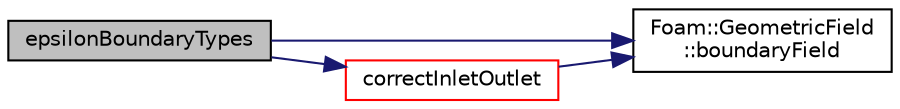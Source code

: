 digraph "epsilonBoundaryTypes"
{
  bgcolor="transparent";
  edge [fontname="Helvetica",fontsize="10",labelfontname="Helvetica",labelfontsize="10"];
  node [fontname="Helvetica",fontsize="10",shape=record];
  rankdir="LR";
  Node318 [label="epsilonBoundaryTypes",height=0.2,width=0.4,color="black", fillcolor="grey75", style="filled", fontcolor="black"];
  Node318 -> Node319 [color="midnightblue",fontsize="10",style="solid",fontname="Helvetica"];
  Node319 [label="Foam::GeometricField\l::boundaryField",height=0.2,width=0.4,color="black",URL="$a23249.html#a9ff7de36fba06b4f4f77a75142ad72b6",tooltip="Return const-reference to the boundary field. "];
  Node318 -> Node320 [color="midnightblue",fontsize="10",style="solid",fontname="Helvetica"];
  Node320 [label="correctInletOutlet",height=0.2,width=0.4,color="red",URL="$a32109.html#a6c9b72005b8fcf50b18e3a402ca6df13"];
  Node320 -> Node319 [color="midnightblue",fontsize="10",style="solid",fontname="Helvetica"];
}
